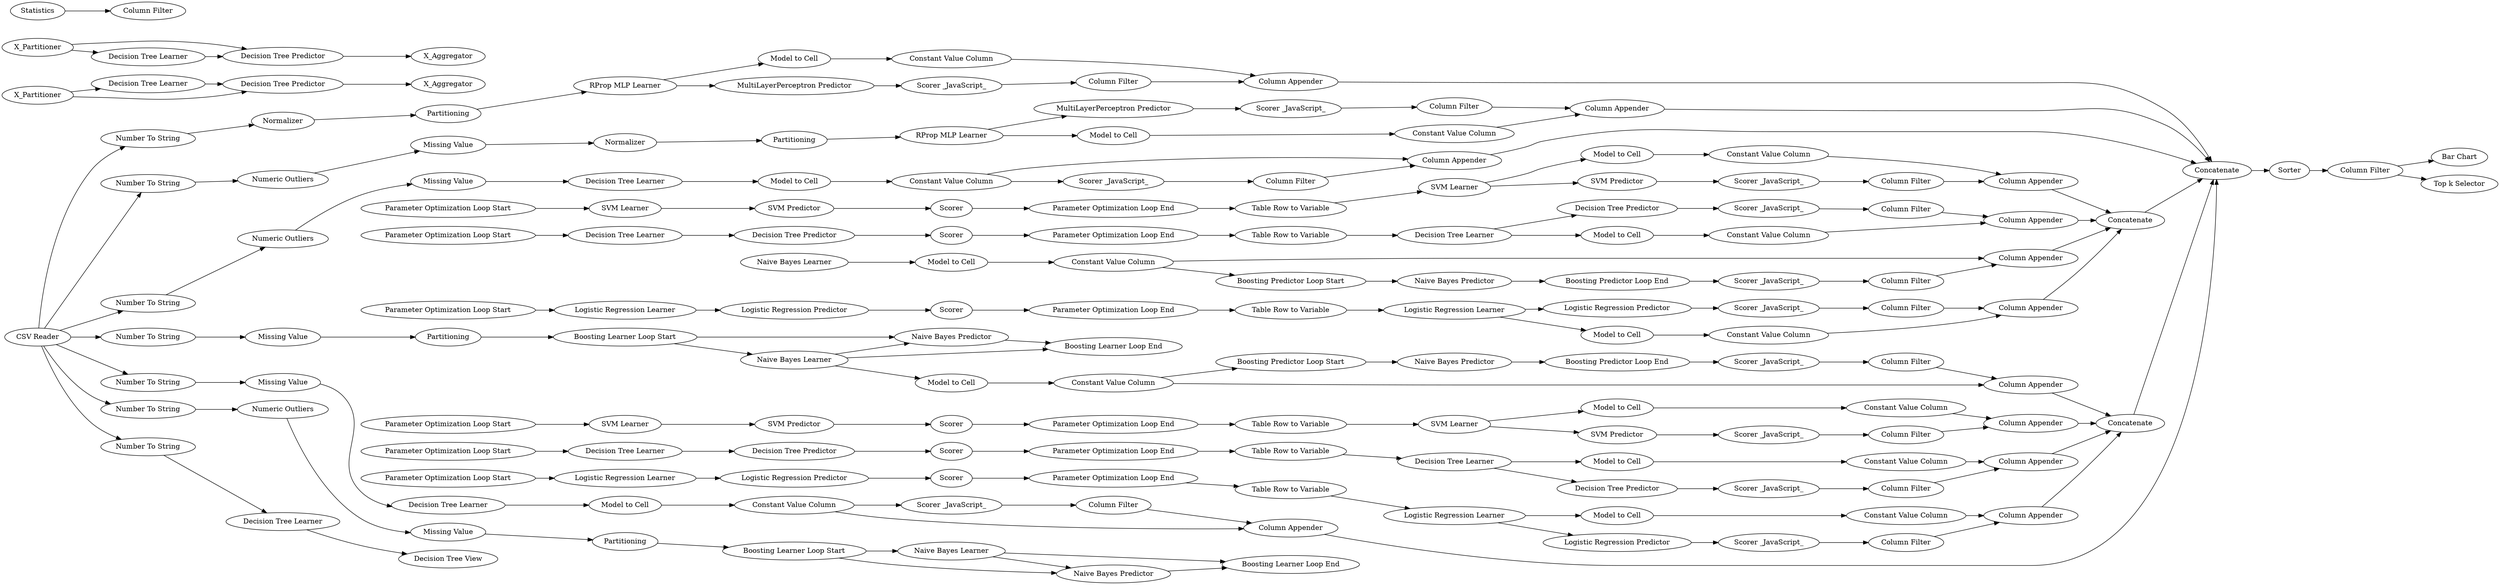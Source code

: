 digraph {
	"1973910271779483476_3" [label="Scorer _JavaScript_"]
	"2561009920815409475_10" [label="Naive Bayes Predictor"]
	"8124662706778630760_3" [label="Boosting Predictor Loop End"]
	"-6076903872518256539_1372" [label="Parameter Optimization Loop Start"]
	"795465670551820516_1370" [label="Number To String"]
	"-8494317450833306531_1362" [label="Decision Tree View"]
	"4946052268520303534_7" [label="Constant Value Column"]
	"-5240124589790564795_327" [label="Logistic Regression Learner"]
	"-8460105762230394947_5" [label="Model to Cell"]
	"-5032704043672125670_2" [label=X_Partitioner]
	"-6547537547306480907_1372" [label="Numeric Outliers"]
	"4946052268520303534_1382" [label="Decision Tree Learner"]
	"-6857785817848085889_1365" [label=Scorer]
	"-8657129584767149831_6" [label="Column Filter"]
	"-8657129584767149831_8" [label="Column Appender"]
	"-2969582382272426810_13" [label="Column Filter"]
	"-2969582382272426810_10" [label="Scorer _JavaScript_"]
	"1973910271779483476_1381" [label="Parameter Optimization Loop Start"]
	"4777083193375506719_1" [label=X_Aggregator]
	"2891350351084634111_1371" [label="Missing Value"]
	"-5032704043672125670_17" [label="Decision Tree Learner"]
	"-8460105762230394947_11" [label="Naive Bayes Learner"]
	"5946213800389517_1390" [label="Column Filter"]
	"-8657129584767149831_5" [label="Model to Cell"]
	"4946052268520303534_1381" [label="Parameter Optimization Loop Start"]
	"8124662706778630760_4" [label="Naive Bayes Predictor"]
	"1330245256342457121_1388" [label="Bar Chart"]
	"-6727947633634298450_1383" [label="Decision Tree Predictor"]
	"-6857785817848085889_1376" [label="Parameter Optimization Loop End"]
	"-5240124589790564795_3" [label="Scorer _JavaScript_"]
	"2561009920815409475_7" [label="Constant Value Column"]
	"4876259383911823121_6" [label="Column Filter"]
	"-8460105762230394947_1" [label="Boosting Learner Loop Start"]
	"-6857785817848085889_11" [label="Model to Cell"]
	"-6857785817848085889_14" [label="Column Appender"]
	"-8657129584767149831_7" [label="Constant Value Column"]
	"1973910271779483476_1380" [label="Table Row to Variable"]
	"4946052268520303534_1376" [label="Parameter Optimization Loop End"]
	"-8657129584767149831_3" [label="Scorer _JavaScript_"]
	"795465670551820516_1372" [label="Numeric Outliers"]
	"-6727947633634298450_1382" [label="Decision Tree Learner"]
	"7643956189860436224_13" [label="Column Filter"]
	"-5240124589790564795_1365" [label=Scorer]
	"4777083193375506719_17" [label="Decision Tree Learner"]
	"7643956189860436224_10" [label="Scorer _JavaScript_"]
	"-5032704043672125670_12" [label="Constant Value Column"]
	"-6727947633634298450_8" [label="Column Appender"]
	"1973910271779483476_1384" [label="Logistic Regression Learner"]
	"-8494317450833306531_1361" [label="Decision Tree Learner"]
	"4946052268520303534_6" [label="Column Filter"]
	"795465670551820516_1371" [label="Missing Value"]
	"8118957562971753699_1371" [label="Column Appender"]
	"830022968881567323_1379" [label="Numeric Outliers"]
	"3791865539093951810_8" [label="Column Appender"]
	"3791865539093951810_5" [label="Model to Cell"]
	"7643956189860436224_14" [label="Column Appender"]
	"-6857785817848085889_10" [label="Scorer _JavaScript_"]
	"2891350351084634111_1369" [label=Partitioning]
	"-6076903872518256539_1376" [label="Parameter Optimization Loop End"]
	"-6727947633634298450_1381" [label="Parameter Optimization Loop Start"]
	"-8657129584767149831_1372" [label="MultiLayerPerceptron Predictor"]
	"4946052268520303534_1380" [label="Table Row to Variable"]
	"-6076903872518256539_12" [label="Constant Value Column"]
	"-8494317450833306531_1358" [label=Statistics]
	"4946052268520303534_3" [label="Scorer _JavaScript_"]
	"-8747727230187935926_1" [label=Concatenate]
	"8124662706778630760_1" [label="Boosting Predictor Loop Start"]
	"-4878281006439447773_3" [label="Boosting Predictor Loop End"]
	"-6727947633634298450_1372" [label="Decision Tree Learner"]
	"-6857785817848085889_1363" [label="SVM Learner"]
	"4946052268520303534_1383" [label="Decision Tree Predictor"]
	"-6857785817848085889_1380" [label="Table Row to Variable"]
	"4777083193375506719_11" [label="Model to Cell"]
	"1973910271779483476_1376" [label="Parameter Optimization Loop End"]
	"-6547537547306480907_1371" [label="Missing Value"]
	"1973910271779483476_6" [label="Column Filter"]
	"3791865539093951810_3" [label="Scorer _JavaScript_"]
	"3791865539093951810_7" [label="Constant Value Column"]
	"3791865539093951810_6" [label="Column Filter"]
	"-6076903872518256539_1363" [label="SVM Learner"]
	"-4878281006439447773_1" [label="Boosting Predictor Loop Start"]
	"-6547537547306480907_1370" [label="Number To String"]
	"4777083193375506719_12" [label="Constant Value Column"]
	"4946052268520303534_1365" [label=Scorer]
	"-6727947633634298450_1380" [label="Table Row to Variable"]
	"8118957562971753699_6" [label="Column Filter"]
	"1973910271779483476_5" [label="Model to Cell"]
	"4876259383911823121_1371" [label="Column Appender"]
	"-5240124589790564795_5" [label="Model to Cell"]
	"-6727947633634298450_1365" [label=Scorer]
	"-6076903872518256539_1371" [label="SVM Predictor"]
	"2891350351084634111_1370" [label="Number To String"]
	"4946052268520303534_1372" [label="Decision Tree Learner"]
	"-6076903872518256539_10" [label="Scorer _JavaScript_"]
	"3791865539093951810_1372" [label="MultiLayerPerceptron Predictor"]
	"-1311095239655017510_1376" [label=Partitioning]
	"-6857785817848085889_1371" [label="SVM Predictor"]
	"830022968881567323_1377" [label=Normalizer]
	"-655734993080083408_2" [label="Top k Selector"]
	"-5032704043672125670_16" [label="Decision Tree Learner"]
	"-6076903872518256539_1382" [label="SVM Predictor"]
	"830022968881567323_1380" [label="Missing Value"]
	"2561009920815409475_1" [label="Boosting Learner Loop Start"]
	"-1311095239655017510_1377" [label=Normalizer]
	"-6076903872518256539_14" [label="Column Appender"]
	"5946213800389517_1" [label=Concatenate]
	"3160574311319447341_1" [label=Concatenate]
	"-6727947633634298450_3" [label="Scorer _JavaScript_"]
	"-6076903872518256539_13" [label="Column Filter"]
	"4946052268520303534_5" [label="Model to Cell"]
	"2561009920815409475_4" [label="Boosting Learner Loop End"]
	"-5240124589790564795_1385" [label="Logistic Regression Predictor"]
	"-6857785817848085889_12" [label="Constant Value Column"]
	"-8460105762230394947_10" [label="Naive Bayes Predictor"]
	"-1311095239655017510_1378" [label="Number To String"]
	"-6857785817848085889_1381" [label="SVM Learner"]
	"-6076903872518256539_1365" [label=Scorer]
	"-5032704043672125670_11" [label="Model to Cell"]
	"830022968881567323_1378" [label="Number To String"]
	"-2969582382272426810_14" [label="Column Appender"]
	"-5240124589790564795_7" [label="Constant Value Column"]
	"-6076903872518256539_1380" [label="Table Row to Variable"]
	"-6727947633634298450_1367" [label="Decision Tree Predictor"]
	"-5032704043672125670_1" [label=X_Aggregator]
	"-6857785817848085889_1372" [label="Parameter Optimization Loop Start"]
	"-5032704043672125670_15" [label="Decision Tree Predictor"]
	"1973910271779483476_8" [label="Column Appender"]
	"1973910271779483476_1365" [label=Scorer]
	"4777083193375506719_15" [label="Decision Tree Predictor"]
	"4946052268520303534_8" [label="Column Appender"]
	"-5240124589790564795_1380" [label="Table Row to Variable"]
	"-6727947633634298450_5" [label="Model to Cell"]
	"-8460105762230394947_4" [label="Boosting Learner Loop End"]
	"-5240124589790564795_1384" [label="Logistic Regression Learner"]
	"-4878281006439447773_4" [label="Naive Bayes Predictor"]
	"2561009920815409475_5" [label="Model to Cell"]
	"-5240124589790564795_1381" [label="Parameter Optimization Loop Start"]
	"4777083193375506719_16" [label="Decision Tree Learner"]
	"2561009920815409475_11" [label="Naive Bayes Learner"]
	"-6727947633634298450_6" [label="Column Filter"]
	"-6857785817848085889_1382" [label="SVM Predictor"]
	"-5240124589790564795_334" [label="Logistic Regression Predictor"]
	"-6727947633634298450_7" [label="Constant Value Column"]
	"1973910271779483476_327" [label="Logistic Regression Learner"]
	"3791865539093951810_1371" [label="RProp MLP Learner"]
	"-8460105762230394947_12" [label="Naive Bayes Learner"]
	"-5240124589790564795_6" [label="Column Filter"]
	"4946052268520303534_1367" [label="Decision Tree Predictor"]
	"-8657129584767149831_1371" [label="RProp MLP Learner"]
	"-6076903872518256539_1381" [label="SVM Learner"]
	"-6076903872518256539_11" [label="Model to Cell"]
	"-8494317450833306531_1359" [label="Column Filter"]
	"5946213800389517_1389" [label=Sorter]
	"1330245256342457121_1369" [label=Partitioning]
	"-8494317450833306531_1370" [label="Number To String"]
	"1973910271779483476_334" [label="Logistic Regression Predictor"]
	"8118957562971753699_3" [label="Scorer _JavaScript_"]
	"4950648525093496979_1371" [label="Missing Value"]
	"-8460105762230394947_7" [label="Constant Value Column"]
	"4950648525093496979_1370" [label="Number To String"]
	"4876259383911823121_3" [label="Scorer _JavaScript_"]
	"-6727947633634298450_1376" [label="Parameter Optimization Loop End"]
	"1973910271779483476_1385" [label="Logistic Regression Predictor"]
	"-6857785817848085889_13" [label="Column Filter"]
	"-6700580993884332241_1353" [label="CSV Reader"]
	"1330245256342457121_1376" [label=Partitioning]
	"4777083193375506719_2" [label=X_Partitioner]
	"-5240124589790564795_8" [label="Column Appender"]
	"-5240124589790564795_1376" [label="Parameter Optimization Loop End"]
	"1973910271779483476_7" [label="Constant Value Column"]
	"3791865539093951810_1371" -> "3791865539093951810_5"
	"1973910271779483476_334" -> "1973910271779483476_3"
	"795465670551820516_1371" -> "1330245256342457121_1369"
	"-8657129584767149831_8" -> "5946213800389517_1"
	"-5240124589790564795_1381" -> "-5240124589790564795_1384"
	"-6727947633634298450_1383" -> "-6727947633634298450_1365"
	"-6857785817848085889_10" -> "-6857785817848085889_13"
	"-2969582382272426810_14" -> "5946213800389517_1"
	"2891350351084634111_1370" -> "2891350351084634111_1371"
	"7643956189860436224_14" -> "5946213800389517_1"
	"-6076903872518256539_1365" -> "-6076903872518256539_1376"
	"-6076903872518256539_1372" -> "-6076903872518256539_1363"
	"-6076903872518256539_1371" -> "-6076903872518256539_1365"
	"-5032704043672125670_2" -> "-5032704043672125670_15"
	"-6727947633634298450_1367" -> "-6727947633634298450_3"
	"-8657129584767149831_1371" -> "-8657129584767149831_5"
	"5946213800389517_1389" -> "5946213800389517_1390"
	"4777083193375506719_2" -> "4777083193375506719_15"
	"4946052268520303534_1382" -> "4946052268520303534_1383"
	"3791865539093951810_3" -> "3791865539093951810_6"
	"-6857785817848085889_1372" -> "-6857785817848085889_1363"
	"-5240124589790564795_1365" -> "-5240124589790564795_1376"
	"4946052268520303534_1380" -> "4946052268520303534_1372"
	"1973910271779483476_327" -> "1973910271779483476_5"
	"3791865539093951810_1371" -> "3791865539093951810_1372"
	"-8657129584767149831_5" -> "-8657129584767149831_7"
	"2561009920815409475_10" -> "2561009920815409475_4"
	"3791865539093951810_1372" -> "3791865539093951810_3"
	"-6857785817848085889_1382" -> "-6857785817848085889_10"
	"8124662706778630760_3" -> "8118957562971753699_3"
	"4946052268520303534_1376" -> "4946052268520303534_1380"
	"5946213800389517_1" -> "5946213800389517_1389"
	"8118957562971753699_1371" -> "3160574311319447341_1"
	"3791865539093951810_6" -> "3791865539093951810_8"
	"4777083193375506719_12" -> "7643956189860436224_10"
	"-1311095239655017510_1376" -> "-8657129584767149831_1371"
	"4946052268520303534_1383" -> "4946052268520303534_1365"
	"-5032704043672125670_17" -> "-5032704043672125670_11"
	"-6857785817848085889_12" -> "-6857785817848085889_14"
	"4876259383911823121_1371" -> "-8747727230187935926_1"
	"-8460105762230394947_1" -> "-8460105762230394947_11"
	"-8747727230187935926_1" -> "5946213800389517_1"
	"-6700580993884332241_1353" -> "830022968881567323_1378"
	"4777083193375506719_17" -> "4777083193375506719_11"
	"4876259383911823121_3" -> "4876259383911823121_6"
	"-6727947633634298450_1380" -> "-6727947633634298450_1372"
	"2561009920815409475_7" -> "8124662706778630760_1"
	"-5240124589790564795_5" -> "-5240124589790564795_7"
	"2561009920815409475_1" -> "2561009920815409475_10"
	"1330245256342457121_1376" -> "3791865539093951810_1371"
	"-6547537547306480907_1370" -> "-6547537547306480907_1372"
	"795465670551820516_1372" -> "795465670551820516_1371"
	"-5240124589790564795_6" -> "-5240124589790564795_8"
	"-2969582382272426810_10" -> "-2969582382272426810_13"
	"-6727947633634298450_1365" -> "-6727947633634298450_1376"
	"4777083193375506719_2" -> "4777083193375506719_16"
	"1973910271779483476_5" -> "1973910271779483476_7"
	"-5032704043672125670_2" -> "-5032704043672125670_16"
	"-5240124589790564795_8" -> "3160574311319447341_1"
	"4946052268520303534_1367" -> "4946052268520303534_3"
	"-6700580993884332241_1353" -> "2891350351084634111_1370"
	"4946052268520303534_8" -> "3160574311319447341_1"
	"-5240124589790564795_7" -> "-5240124589790564795_8"
	"4946052268520303534_5" -> "4946052268520303534_7"
	"-8460105762230394947_7" -> "-4878281006439447773_1"
	"-6700580993884332241_1353" -> "-1311095239655017510_1378"
	"830022968881567323_1379" -> "830022968881567323_1380"
	"5946213800389517_1390" -> "1330245256342457121_1388"
	"-8460105762230394947_10" -> "-8460105762230394947_4"
	"-8494317450833306531_1370" -> "-8494317450833306531_1361"
	"4946052268520303534_1365" -> "4946052268520303534_1376"
	"2561009920815409475_7" -> "8118957562971753699_1371"
	"-6076903872518256539_10" -> "-6076903872518256539_13"
	"-6857785817848085889_1380" -> "-6857785817848085889_1381"
	"-5240124589790564795_327" -> "-5240124589790564795_5"
	"8124662706778630760_1" -> "8124662706778630760_4"
	"7643956189860436224_10" -> "7643956189860436224_13"
	"4946052268520303534_3" -> "4946052268520303534_6"
	"-8460105762230394947_5" -> "-8460105762230394947_7"
	"-5240124589790564795_1376" -> "-5240124589790564795_1380"
	"-6547537547306480907_1371" -> "4777083193375506719_17"
	"-6727947633634298450_1382" -> "-6727947633634298450_1383"
	"-2969582382272426810_13" -> "-2969582382272426810_14"
	"4777083193375506719_12" -> "7643956189860436224_14"
	"-6857785817848085889_14" -> "-8747727230187935926_1"
	"-6076903872518256539_12" -> "-6076903872518256539_14"
	"-6727947633634298450_5" -> "-6727947633634298450_7"
	"1973910271779483476_1365" -> "1973910271779483476_1376"
	"-5032704043672125670_15" -> "-5032704043672125670_1"
	"-4878281006439447773_3" -> "4876259383911823121_3"
	"-6076903872518256539_1381" -> "-6076903872518256539_11"
	"1973910271779483476_1384" -> "1973910271779483476_1385"
	"-6857785817848085889_1376" -> "-6857785817848085889_1380"
	"3160574311319447341_1" -> "5946213800389517_1"
	"-5032704043672125670_11" -> "-5032704043672125670_12"
	"830022968881567323_1380" -> "830022968881567323_1377"
	"1973910271779483476_1380" -> "1973910271779483476_327"
	"-8494317450833306531_1361" -> "-8494317450833306531_1362"
	"4946052268520303534_1381" -> "4946052268520303534_1382"
	"-6700580993884332241_1353" -> "795465670551820516_1370"
	"1973910271779483476_327" -> "1973910271779483476_334"
	"1330245256342457121_1369" -> "-8460105762230394947_1"
	"-8460105762230394947_11" -> "-8460105762230394947_10"
	"-8460105762230394947_12" -> "-8460105762230394947_5"
	"-6076903872518256539_13" -> "-6076903872518256539_14"
	"-6700580993884332241_1353" -> "-8494317450833306531_1370"
	"-6076903872518256539_14" -> "3160574311319447341_1"
	"1973910271779483476_6" -> "1973910271779483476_8"
	"-6076903872518256539_1381" -> "-6076903872518256539_1382"
	"-1311095239655017510_1377" -> "-1311095239655017510_1376"
	"-8657129584767149831_3" -> "-8657129584767149831_6"
	"-6727947633634298450_1381" -> "-6727947633634298450_1382"
	"-4878281006439447773_4" -> "-4878281006439447773_3"
	"-8460105762230394947_1" -> "-8460105762230394947_10"
	"-6076903872518256539_1363" -> "-6076903872518256539_1371"
	"4950648525093496979_1370" -> "4950648525093496979_1371"
	"1973910271779483476_7" -> "1973910271779483476_8"
	"-6076903872518256539_1382" -> "-6076903872518256539_10"
	"-5240124589790564795_1380" -> "-5240124589790564795_327"
	"-6857785817848085889_1381" -> "-6857785817848085889_11"
	"-8494317450833306531_1358" -> "-8494317450833306531_1359"
	"-8657129584767149831_1372" -> "-8657129584767149831_3"
	"-1311095239655017510_1378" -> "-1311095239655017510_1377"
	"-6857785817848085889_1363" -> "-6857785817848085889_1371"
	"-5032704043672125670_16" -> "-5032704043672125670_15"
	"-6727947633634298450_7" -> "-6727947633634298450_8"
	"-8657129584767149831_7" -> "-8657129584767149831_8"
	"4946052268520303534_7" -> "4946052268520303534_8"
	"4777083193375506719_16" -> "4777083193375506719_15"
	"-5240124589790564795_1385" -> "-5240124589790564795_1365"
	"-4878281006439447773_1" -> "-4878281006439447773_4"
	"2561009920815409475_11" -> "2561009920815409475_5"
	"-5240124589790564795_1384" -> "-5240124589790564795_1385"
	"7643956189860436224_13" -> "7643956189860436224_14"
	"-8460105762230394947_7" -> "4876259383911823121_1371"
	"-5032704043672125670_12" -> "-2969582382272426810_14"
	"-5240124589790564795_327" -> "-5240124589790564795_334"
	"795465670551820516_1370" -> "795465670551820516_1372"
	"4777083193375506719_15" -> "4777083193375506719_1"
	"4946052268520303534_6" -> "4946052268520303534_8"
	"-5032704043672125670_12" -> "-2969582382272426810_10"
	"-6076903872518256539_1376" -> "-6076903872518256539_1380"
	"2561009920815409475_5" -> "2561009920815409475_7"
	"-6076903872518256539_11" -> "-6076903872518256539_12"
	"4950648525093496979_1371" -> "-5032704043672125670_17"
	"1973910271779483476_1381" -> "1973910271779483476_1384"
	"-6727947633634298450_8" -> "-8747727230187935926_1"
	"-6727947633634298450_1372" -> "-6727947633634298450_5"
	"830022968881567323_1377" -> "1330245256342457121_1376"
	"1973910271779483476_3" -> "1973910271779483476_6"
	"2891350351084634111_1369" -> "2561009920815409475_1"
	"-6857785817848085889_13" -> "-6857785817848085889_14"
	"-6857785817848085889_1365" -> "-6857785817848085889_1376"
	"-6547537547306480907_1372" -> "-6547537547306480907_1371"
	"-6700580993884332241_1353" -> "4950648525093496979_1370"
	"1973910271779483476_8" -> "-8747727230187935926_1"
	"-8460105762230394947_11" -> "-8460105762230394947_4"
	"8118957562971753699_3" -> "8118957562971753699_6"
	"-6857785817848085889_11" -> "-6857785817848085889_12"
	"2561009920815409475_11" -> "2561009920815409475_10"
	"-5240124589790564795_334" -> "-5240124589790564795_3"
	"4876259383911823121_6" -> "4876259383911823121_1371"
	"4946052268520303534_1372" -> "4946052268520303534_5"
	"8118957562971753699_6" -> "8118957562971753699_1371"
	"2561009920815409475_11" -> "2561009920815409475_4"
	"3791865539093951810_5" -> "3791865539093951810_7"
	"-6727947633634298450_1372" -> "-6727947633634298450_1367"
	"1973910271779483476_1385" -> "1973910271779483476_1365"
	"8124662706778630760_4" -> "8124662706778630760_3"
	"-5240124589790564795_3" -> "-5240124589790564795_6"
	"-8657129584767149831_1371" -> "-8657129584767149831_1372"
	"-6727947633634298450_1376" -> "-6727947633634298450_1380"
	"2561009920815409475_1" -> "2561009920815409475_11"
	"3791865539093951810_8" -> "5946213800389517_1"
	"-6727947633634298450_6" -> "-6727947633634298450_8"
	"830022968881567323_1378" -> "830022968881567323_1379"
	"1973910271779483476_1376" -> "1973910271779483476_1380"
	"-6700580993884332241_1353" -> "-6547537547306480907_1370"
	"-6727947633634298450_3" -> "-6727947633634298450_6"
	"3791865539093951810_7" -> "3791865539093951810_8"
	"4946052268520303534_1372" -> "4946052268520303534_1367"
	"-8657129584767149831_6" -> "-8657129584767149831_8"
	"2891350351084634111_1371" -> "2891350351084634111_1369"
	"5946213800389517_1390" -> "-655734993080083408_2"
	"-6076903872518256539_1380" -> "-6076903872518256539_1381"
	"-6857785817848085889_1371" -> "-6857785817848085889_1365"
	"4777083193375506719_11" -> "4777083193375506719_12"
	"-6857785817848085889_1381" -> "-6857785817848085889_1382"
	rankdir=LR
}
